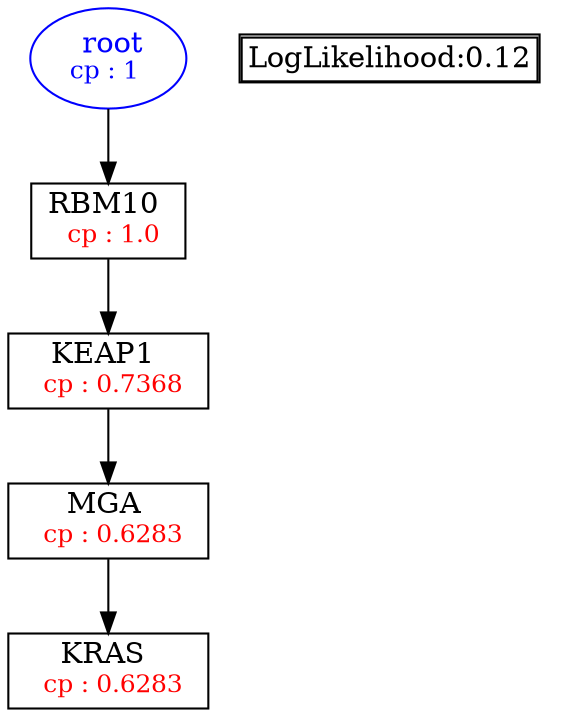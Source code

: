 digraph tree {
    "root" [label=<<font color='Blue'> root</font><br/><font color='Blue' POINT-SIZE='12'>cp : 1 </font>>, shape=oval, color=Blue];
    "S4" [label =<RBM10 <br/> <font color='Red' POINT-SIZE='12'> cp : 1.0 </font>>, shape=box];
    "S3" [label =<KEAP1 <br/> <font color='Red' POINT-SIZE='12'> cp : 0.7368 </font>>, shape=box];
    "S2" [label =<MGA <br/> <font color='Red' POINT-SIZE='12'> cp : 0.6283 </font>>, shape=box];
    "S1" [label =<KRAS <br/> <font color='Red' POINT-SIZE='12'> cp : 0.6283 </font>>, shape=box];
    "root" -> "S4";
    "S4" -> "S3";
    "S3" -> "S2";
    "S2" -> "S1";

    node[shape=plaintext]
    fontsize="10"
    struct1 [label=
    <<TABLE BORDER="1" CELLBORDER="1" CELLSPACING="0" >
    <TR><TD ALIGN="LEFT">LogLikelihood:0.12</TD></TR>
    </TABLE>>];

}
